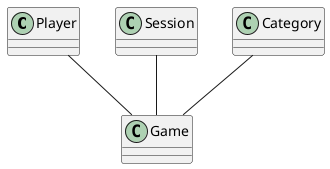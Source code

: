 @startuml

class Player{

}

class Session {

}

class Category {

}

Class Game {

}


Player -- Game
Session -- Game
Category -- Game
@enduml